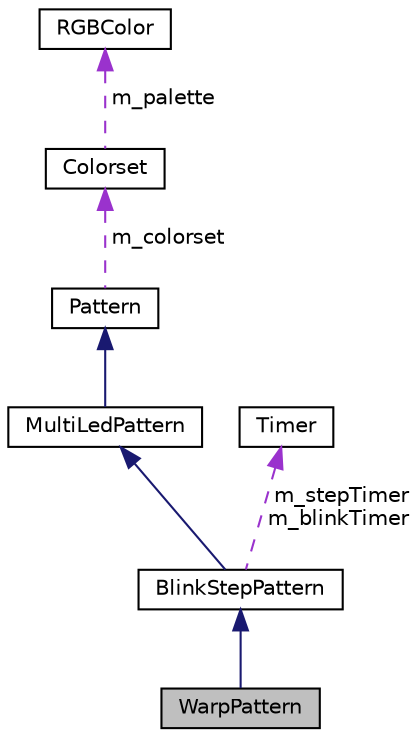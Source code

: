 digraph "WarpPattern"
{
 // INTERACTIVE_SVG=YES
 // LATEX_PDF_SIZE
  bgcolor="transparent";
  edge [fontname="Helvetica",fontsize="10",labelfontname="Helvetica",labelfontsize="10"];
  node [fontname="Helvetica",fontsize="10",shape=record];
  Node1 [label="WarpPattern",height=0.2,width=0.4,color="black", fillcolor="grey75", style="filled", fontcolor="black",tooltip=" "];
  Node2 -> Node1 [dir="back",color="midnightblue",fontsize="10",style="solid"];
  Node2 [label="BlinkStepPattern",height=0.2,width=0.4,color="black",URL="$classBlinkStepPattern.html",tooltip=" "];
  Node3 -> Node2 [dir="back",color="midnightblue",fontsize="10",style="solid"];
  Node3 [label="MultiLedPattern",height=0.2,width=0.4,color="black",URL="$classMultiLedPattern.html",tooltip=" "];
  Node4 -> Node3 [dir="back",color="midnightblue",fontsize="10",style="solid"];
  Node4 [label="Pattern",height=0.2,width=0.4,color="black",URL="$classPattern.html",tooltip=" "];
  Node5 -> Node4 [dir="back",color="darkorchid3",fontsize="10",style="dashed",label=" m_colorset" ];
  Node5 [label="Colorset",height=0.2,width=0.4,color="black",URL="$classColorset.html",tooltip=" "];
  Node6 -> Node5 [dir="back",color="darkorchid3",fontsize="10",style="dashed",label=" m_palette" ];
  Node6 [label="RGBColor",height=0.2,width=0.4,color="black",URL="$classRGBColor.html",tooltip=" "];
  Node7 -> Node2 [dir="back",color="darkorchid3",fontsize="10",style="dashed",label=" m_stepTimer\nm_blinkTimer" ];
  Node7 [label="Timer",height=0.2,width=0.4,color="black",URL="$classTimer.html",tooltip=" "];
}
